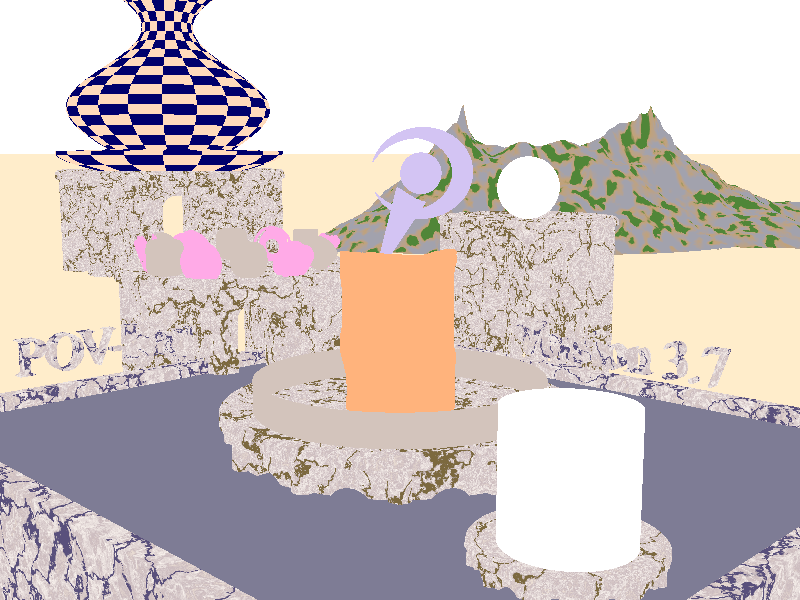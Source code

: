 // This work is licensed under the POV-Ray v3.7 distribution license.
// To view a copy of this license, visit http://www.povray.org/licences/v3.7/.
//
// The following exception is granted to the above license terms:
// Permission is granted for this file and the output from it to be
// freely redistributed in an unmodified form for the purpose of
// generating and maintaining POV-Ray benchmarks.  Derivative works
// are permitted provided that they have a clearly different filename
// and do not claim to be the standard benchmark file.
//
// ==================================================================
//
// Persistence Of Vision Ray Tracer Scene Description File
//
// File:            benchmark.pov
// Benchmark Vers:  2.02 Scene File Version
// Desc:            POV-Ray benchmark scene
// Date:            October/November 2001 (initial release)
//
// Assembled by Christoph Hormann
// Contributions by:
//    - Ingo Janssen
//    - Mick Hazelgrove
//
// ==================================================================
//
//    Standard POV-Ray benchmark version 2.02 Scene File Version
//
// This is the official POV-Ray benchmark scene.  It is designed
// to test a variety of POV-Ray features and should render in a
// reasonable amount of time on current machines.  Note that the
// radiosity feature is still experimental and not very suitable for
// comparing results of different versions, therefore it is turned
// off by default.
//
// Please log all changes made to this file below.
//
// Also, please make sure the distribution copy of this file
// (`distribution/scenes/advanced/benchmark/benchmark.pov`) remains in
// sync with the inbuilt copy (`source/backend/control/benchmark_pov.cpp`)
// and the version number in `source/backend/control/benchmark.cpp`.
//
// Note that only results generated with the above options and the
// unchanged scene file are allowed to be published as 'official
// POV-Ray benchmark results'.  Feel free to do additional tests, but
// make sure the differences are made clear when publishing them.
//
// When publishing results, be sure to quote the exact version of the
// benchmark scene used (2.02 Scene File Version), and the exact
// version of POV-Ray.
//
// ==================================================================
//
// Change history
// --------------
//
// Nov. 2001   Initial release (version 3.5.0)
// Jan. 2002   using 'max()' instead of '&' in isosurface
// Apr. 2002   changed max_gradient of isosurface (new ver is 1.01)
// Jun. 2002   added photons pass_through to clouds (new ver is 1.02)
// Dec. 2010   made ready for v3.7 release (new ver is 2.00)
// Dec. 2010   last minute changes re: assumed_gamma (kept version the same)
// Oct. 2012   allow to run without installation (same ver : 2.00)
// Jan. 2013   change version to 2.01 to differentiate from beta.
// Feb  2013   Updated for v3.7
// Nov. 2017   Re-synced distribution copy with built-in copy (new ver is 2.02)
//
// ==================================================================
//
// Suggested command line options if not using an INI file:
//
// -w512 -h512 +a0.3 +v -d -f -x
//
// The following INI options are used when the 'Run Benchmark' command
// is chosen on versions of POV-Ray that support the built-in version.
//
// All_Console=On
// All_File=
// Antialias_Depth=3
// Antialias=On
// Antialias_Gamma=2.5
// Antialias_Threshold=0.3
// Bits_Per_Color=8
// Bounding=On
// Bounding_Method=1
// Bounding_Threshold=3
// Clock=0
// Continue_Trace=Off
// Clockless_Animation=off
// Cyclic_Animation=Off
// Debug_Console=On
// Display=Off
// Display_Gamma=2.2
// Dither=off
// End_Column=1
// End_Row=1
// Fatal_Console=On
// Fatal_Error_Command=
// Fatal_Error_Return=I
// Field_Render=Off
// Final_Clock=1
// Final_Frame=1
// Grayscale_Output=off
// Height=512
// High_Reproducibility=off
// Initial_Clock=0
// Initial_Frame=1
// Include_Header=
// Input_File_Name=benchmark.pov
// Jitter_Amount=0.3
// Jitter=On
// Light_Buffer=On
// Odd_Field=Off
// Output_Alpha=Off
// Output_File_Name=
// Output_File_Type=n
// Output_To_File=Off
// Palette=3
// Pause_When_Done=Off
// Post_Frame_Command=
// Post_Frame_Return=I
// Post_Scene_Command=
// Post_Scene_Return=I
// Preview_End_Size=1
// Preview_Start_Size=1
// Pre_Frame_Command=
// Pre_Frame_Return=I
// Pre_Scene_Command=
// Pre_Scene_Return=I
// Quality=9
// Radiosity_From_File=off
// Radiosity_To_File=off
// Radiosity_Vain_Pretrace=on
// Real_Time_Raytracing=off
// Remove_Bounds=On
// Render_Block_Size=16
// Render_Block_Step=0
// Render_Console=On
// Render_Pattern=0
// Sampling_Method=1
// Split_Unions=Off
// Start_Column=0
// Start_Row=0
// Statistic_Console=On
// Subset_End_Frame=1
// Subset_Start_Frame=1
// Test_Abort_Count=0
// Test_Abort=Off
// User_Abort_Command=
// User_Abort_Return=I
// Verbose=On
// Version=3.7
// Warning_Console=On
// Width=512
//
// ==================================================================

#version 3.7;

#default { texture { finish { ambient 0 diffuse 1 }}}

#declare use_radiosity = false;

#declare use_photons = true;
#declare use_area_light = true;

#declare show_clouds = true;
#declare show_objects = true;

#declare Rad = 50000;

global_settings {
   assumed_gamma 1.0
   max_trace_level 12

   #if (use_radiosity=true)

      radiosity {
         pretrace_start 0.08
         pretrace_end 0.01
         count 80

         nearest_count 5
         error_bound 0.5
         recursion_limit 1

         low_error_factor .5
         gray_threshold 0.0
         minimum_reuse 0.015
         brightness 0.7

         adc_bailout 0.01/2

         normal on
      }

   #end

   #if (use_photons=true)
      photons { spacing 0.007 }
   #end

}

#if (use_radiosity=false)
   #default {finish {ambient 0.02}}
#else
   #default {finish {ambient 0.00}}
#end

//====================================================================================

// This scene uses a non-standard camera set-up. 
// (See CAMERA in the included documentation for details.) 
// If you are new to POV-Ray, you might want to try a different demo scene.
camera {
   location  <3.2, 3.2, 1.8>
   direction y
   sky       z
   up        z
   right     -x*(image_width/image_height) // keep propotions with any aspect ratio
   look_at   <-1, -1, 0.9>
   angle     45
}

light_source {
   <-0.7, 0.83, 0.24>*150000
   color rgb <3.43,2.87,1.95>
   #if (use_area_light=true)
      area_light 4000*x 4000*y  4,4
      jitter
      orient
      circular
   #end

   media_attenuation on
   media_interaction on

   photons {
      reflection on
      refraction on
   }
}

#if (use_radiosity=false)
   light_source {
      <0.9, -0.6, 0.5>*150000
      color rgb 0.35

      shadowless
   }
#end

fog{
   fog_type 2
   fog_alt 1.5
   fog_offset 0
   color rgbt <0.75, 0.80, 0.86, 0.2>
   distance 400
   up z
}


//====================================================================================

// Copied from functions.inc for Oct 2012
#declare f_ridged_mf = function { internal(59) }
// Parameters: x, y, z
   // Six extra parameters required:
   // 1. H 
   // 2. Lacunarity 
   // 3. octaves
   // 4. offset 
   // 5. Gain 
   // 6. noise

#declare RMF = function{ f_ridged_mf(x, y, z, 0.07, 2.2,  7, 0.6, 0.9, 1)}

#declare M_Watx4 =
material {
   texture {
      pigment { color rgbt <0.21, 0.20, 0.3, 0.96> }
      finish {
         diffuse 0.0
         ambient 0.0

         reflection {
            0.1, 0.95
            fresnel on
            exponent 0.8
         }

         conserve_energy

         specular 0.1
         roughness 0.007
         metallic
      }
      normal{
         function { RMF(x, y, z) } 0.2
         scale 0.07
      }
   }
   interior {
      ior 1.31
      fade_distance 0.8
      fade_power 1001.0
      fade_color <0.02, 0.20, 0.06>
   }
}

box {              // --- Water ---
   <-1.95,  -1.65, 0.42>, < 1.95,  1.65, -5.5>

   material { M_Watx4 }
   hollow on

   photons { collect off }
}

#declare fn_RMF = function{ f_ridged_mf(x, y, z, 0.1, 3.1, 8 ,0.7, 0.8, 2) }


plane {            // --- floor ---
   z, -0.3

   texture {
      pigment { color rgb <1.0, 0.85, 0.6> }
      finish {
         diffuse 0.7
         specular 0.1
      }
      normal {
         function { fn_RMF(x, y, z) } 0.3
         scale 8
      }
   }

   clipped_by {
      box { <-1.95,  -1.65, 1>, < 1.95,  1.65, -1> inverse }
   }

   photons { collect off }
}


isosurface {
   function {
      z - fn_RMF(x, y, z)*0.07
   }

   max_gradient 1.3

   contained_by { box { <-15, -15, 0.0>, <15, 15, 0.2> } }

   texture {
      pigment { color rgb <1.0, 0.85, 0.6> }
      finish {
         diffuse 0.7
         specular 0.1
      }
   }

   scale 8
   translate -0.16*z

   clipped_by {
      box { <-1.95,  -1.65, 1>, < 1.95,  1.65, -1> inverse }
   }

   photons { collect off }
}


// ====================================================================================



sphere {           // --- Sky ---
   <0, 0, 0>, 1
   texture {
      pigment {
         gradient z
         pigment_map {
            [0.00 color rgb <0.6667, 0.7255, 0.7725>]
            [0.19
               spherical
               color_map {
                  [0.08 color rgb <0.33, 0.37, 0.90> ]
                  [0.14 color rgb <0.3210, 0.53, 0.9259> ]
                  [0.26 color rgb <0.3610, 0.57, 0.9259> ]
                  [0.50 color rgb < 0.880, 0.935, 0.976 > ]
               }
               scale 1.8
               translate <-0.7, 0.7, 0.24>
            ]
         }
      }
      finish {
         diffuse 0
         ambient 1
      }
   }
   scale Rad*<20, 20, 4>
   translate -2*z
   no_shadow
   hollow on

   photons { collect off pass_through }
}

#if (show_clouds)

// from mick

difference {
   sphere { 0,Rad}
   sphere {0,Rad-15000}
   material{
      texture{
         pigment{ rgbf 1 }
         finish {
            ambient 0
            diffuse 0
         }
      }
      interior{
         media{
            scattering {2,<.013,.012,.008>/1.3 extinction 1/1.3 }
            method 3
            samples 7,7
            intervals 1

            density { // one
               wrinkles
               ramp_wave

               noise_generator 1

               color_map {
                  [0 rgb 0]
                  [0.5 rgb 0]
                  [0.7 rgb 0.275]
                  [1 rgb 0.475]
               } // color_map

               scale <10000,9000,5000>/3
               rotate z*29
               translate <1000,0,Rad-30000>
            } // density

            density { // two
               marble
               warp { turbulence 1.65 octaves 7 }
               noise_generator 1

               color_map {
                  [0 rgb 0]
                  [0.4 rgb 0]
                  [0.85 rgb 0.25]
                  [1 rgb 0.5]
               } // color_map

               scale <10000,7500,5000>*5
               rotate z*-25
               translate <0,0,Rad-30000>
            } // density

         } // media
      } // interior
   } // material
   hollow

   rotate z*70
   rotate y*15
   translate <0,0,32000-Rad>
   rotate -102*z

   scale <1,1,0.4>

   photons { collect off pass_through }

} // difference

#end

// ====================================================================================


#declare Metal_Texture =
texture {
   pigment { color rgb <0.65, 0.55, 0.5> }
   finish {
      ambient 0.0
      diffuse 0.15
      specular 0.3
      metallic
      roughness 0.01
      reflection {
         0.8
         metallic
      }
   }
}

#declare Stone_Tex =
texture {
   pigment {
      crackle
      pigment_map {
         [0.03
            bozo
            color_map {
               [0 color rgb <0.2, 0.14, 0.05>]
               [1 color rgb <0.2, 0.14, 0.05>]
            }
            warp { turbulence 0.6 }
         ]
         [0.055
            granite
            color_map {
               [0.0 color rgb <1, 0.95, 0.9>]
               [0.5 color rgb <0.6, 0.5, 0.52>]
               [1.0 color rgb <0.9, 0.8, 0.7>]
            }
            warp { turbulence 0.4 lambda 2.4 octaves 8 }
            scale 0.5
         ]
      }

      warp { turbulence 0.72 lambda 2.25 omega 0.53 octaves 9}

      scale 0.3
   }
   finish {
      diffuse 0.55
      specular 0.1
   }
   normal {
      granite 0.15
      scale 0.06
   }
}

#declare Stone_Tex2 =
texture {
   pigment {
      crackle
      pigment_map {
         [0.03
            bozo
            color_map {
               [0 color rgb <0.1, 0.08, 0.2>]
               [1 color rgb <0.1, 0.08, 0.2>]
            }
            warp { turbulence 0.6 }
         ]
         [0.055
            granite
            color_map {
               [0.0 color rgb <1, 0.95, 0.9>]
               [0.5 color rgb <0.6, 0.5, 0.52>]
               [1.0 color rgb <0.9, 0.8, 0.7>]
            }
            warp { turbulence 0.4 lambda 2.4 octaves 8 }
            scale 1.2
         ]
      }

      warp { turbulence 0.55 lambda 2.25 omega 0.53 octaves 9 }

      scale 0.24
   }
   finish {
      diffuse 0.55
      specular 0.1
   }
   normal {
      granite 0.15
      scale 0.06
   }
}

#declare Stone_Tex3 =
texture {
   pigment {
      agate
      pigment_map {
         [0.3
            crackle
            color_map {
               [0.1 color rgb <0.3, 0.28, 0.4>]
               [0.2 color rgb <0.8, 0.7, 0.4>]
            }
            warp { turbulence 0.5 lambda 2.2 omega 0.52 octaves 8 }
            scale 0.3
         ]
         [0.5
            granite
            color_map {
               [0.0 color rgb <1, 0.95, 0.9>]
               [0.5 color rgb <0.3, 0.6, 0.52>]
               [1.0 color rgb <0.3, 0.8, 0.7>]
            }
            warp { turbulence 0.4 lambda 2.4 octaves 8 }
         ]
      }

      warp { turbulence 0.55 }

      scale 0.24
   }
   finish {
      diffuse 0.55
      specular 0.1
   }
   normal {
      granite 0.15
      scale 0.06
   }
}

#declare Mat_Glass =
material {
   texture {
      pigment { color rgbt 1 }
      finish {
         diffuse 0
         ambient 0
         specular 0.6
         metallic 0.5
         roughness 0.005

         reflection {
            0.05, 0.95
            fresnel on
         }

         conserve_energy
      }
   }
   interior {
      ior 1.5
      fade_distance 0.12
      fade_power 1001
      fade_color <0.6, 0.5, 0.7>
   }
}


#declare Socket =
union {
   difference {
      cylinder { -5*z, -0.04*z, 0.8 }
      cylinder { -6*z, 0, 0.3 }

      #declare Cnt = 0;

      #while (Cnt<360)

         merge {
            cylinder { < 0.0,  0.0, -0.24>, < 1.0,  0.0, -0.24>, 0.1 }
            box { < 0.0,  -0.1, -0.24>, < 1.0,  0.1, -6> }

            rotate Cnt*z
         }

         #declare Cnt = Cnt+30;
      #end
   }

   #declare Cnt = 0;

   #while (Cnt<360)

      union {
         cylinder { < 0.8,  0.0, -0.04>, < 0.8,  0.0, -5>, 0.05 }
         cylinder { < 0.8,  0.0, -0.04>, < 0.8,  0.0, -0.01>, 0.07 }

         rotate 15*z
         rotate Cnt*z
      }

      #declare Cnt = Cnt+30;
   #end

   cylinder { -0.04*z, 0, 0.86 }
   torus {
      0.83, 0.03
      rotate 90*x
   }
}

#declare Pos1 = < 0.0,  0.0, 0.6>;
#declare Pos2 = <-2.4, -0.8, 1.0>;
#declare Pos3 = <-1.4, -2.8, 1.3>;
#declare Pos4 = < 1.4,  0.6, 0.5>;

#declare Pos5 = <-10, -5, 1.5>;

object { Socket translate Pos1 texture { Stone_Tex } }

object { Socket translate Pos2 texture { Stone_Tex } }

object { Socket scale 0.8 translate Pos3 texture { Stone_Tex } }

object { Socket scale 0.4 translate Pos4 texture { Stone_Tex } }

object { Socket scale 2 translate Pos5 texture { Stone_Tex } }

difference {
   box { <-2.0,  -1.7, 0.5>, < 2.0,  1.7, -6> }
   box { <-1.9,  -1.6, 1.0>, < 1.9,  1.6, -5> }

   texture {
      Stone_Tex2
   }
}

#if (show_objects)

#declare POV_Text =
text {
   internal 1 // ttf "timrom.ttf"
   "POV-Ray"
   0.25,0
   scale 0.3
   rotate 90*x
   rotate -90*z
}

#declare Version_Text =
text {
   internal 1 // ttf "timrom.ttf"
   "Version 3.7"
   0.25,0
   scale 0.3
   rotate 90*x
   rotate -90*z
}

object {
   POV_Text
   translate <-1.97,  0.995, 0.575>
   texture { Stone_Tex2 }
}

object {
   Version_Text
   rotate 90*z
   translate <-0.5, -1.5, 0.575>
   texture { Stone_Tex2 }
}

#end


height_field {

   function 300,300 {
      pigment {
         function { 1-(min(pow(x*x + y*y, 0.25), 1) -0.0001) }

         color_map {
            [0.0 rgb 0.0]
            [1.0 rgb 1.0]
         }

         translate <0.5,0.5,0>

         scale 0.45

         warp { turbulence 0.455 }

         scale 3
         warp { turbulence 0.2 lambda 2.2 octaves 8 }
         scale 1/3

      }
   }

   water_level 0.02

   rotate 90*x

   rotate 43*z

   scale <5, 5, 1.3>
   scale 2.6

   texture {
      pigment {
         bozo
         color_map {
            [0.40 color rgb <0.6, 0.6, 0.7>*0.6]
            [0.58 color rgb <0.9, 0.6, 0.3>*0.6]
            [0.62 color rgb <0.2, 0.6, 0.1>*0.4]
         }
         warp { turbulence 0.4 }
         scale <0.2, 0.2, 3>
      }
      finish {
         diffuse 0.6
         specular 0.2
      }
   }

   translate <-18, -13, -0.4>
}


#if (show_objects)

// ---------- Pos1 ----------

difference {
   cylinder { -0.0*z, 0.15*z, 0.7 }
   cylinder { -0.1*z, 0.25*z, 0.68 }

   texture { Metal_Texture }

   translate 0.6*z

   photons { target reflection on }
}

#declare fn_pigm =
function {
   pigment {
      bozo
      poly_wave 2
      color_map {
         [0 rgb 0][1 rgb 1]
      }
      warp {  turbulence 0.4 lambda 2.3 omega 0.52 }

      scale 0.2
   }
}


isosurface {
   function {
      (max(sqrt(x*x + y*y)-0.25, z-0.7))

      - fn_pigm(x, y, z).gray*0.07

   }

   max_gradient 2.4

   contained_by { box { <-0.35, -0.35, 0.0>, <0.35, 0.35, 0.8> } }

   texture {
      pigment { color rgb <1, 0.45, 0.2> }
      finish {
         diffuse 0.6
         specular 0.2
      }
   }

   translate Pos1
}

// Copied from logo.inc for Oct 2012
// The original version is made of various objects.
#declare Povray_Logo =
merge {
   sphere {2*y, 1}
   difference {
      cone {2*y, 1, -4*y, 0}
      sphere {2*y, 1.4 scale <1,1,2>}
   }
   difference {
      sphere {0, 1 scale <2.6, 2.2, 1>}
      sphere {0, 1 scale <2.3, 1.8, 2> translate <-0.35, 0, 0>}
      rotate z*30 translate 2*y
   }
   rotate <0, 0, -25>
   translate <-0.5,-0.35,0>
   scale 1/4
}


object {
   Povray_Logo

   rotate 90*x
   scale 0.4
   translate -0.2*y

   texture {
      pigment { color rgb <0.65, 0.55, 0.9> }
      finish {
         ambient 0.0
         diffuse 0.15
         specular 0.3
         metallic
         roughness 0.01
         reflection {
            0.8
            metallic
         }
      }
      normal {
         bumps 0.3
         scale 0.3
      }
   }

   rotate -25*z

   translate 0.96*z

   translate Pos1
}

#end

#if (show_objects)

// ---------- Pos2 ----------

#declare rd = seed(45);

union {

   #declare Cnt = 0;

   #while (Cnt<360)

      superellipsoid {
         <rand(rd)*2, rand(rd)*2>
         texture { Metal_Texture }
         scale 0.12
         translate <0.6, 0.0, 0.12>
         rotate (Cnt+30)*z
      }

      julia_fractal {
         < rand(rd), rand(rd)*0.6, -0.54, 0.2 >
         quaternion
         max_iteration 7
         precision 500
         scale 0.12
         translate <0.6, 0.0, 0.1>
         rotate Cnt*z

         texture {
            pigment { color rgb <1, 0.4, 0.8> }
            finish {
               ambient 0
               diffuse 0.6
               specular 0.2
               reflection 0.2
            }
         }
      }

      #declare Cnt = Cnt+60;
   #end

   translate Pos2
}

#end

#if (show_objects)

// ---------- Pos3 ----------

sphere {
   0, 0.24

   translate 0.24*z

   material { Mat_Glass }

   photons { target reflection on refraction on }

   translate Pos3
}

#end

#if (show_objects)


// ---------- Pos4 ----------


// from ingo

#declare Letter =
text {
   internal 1 // ttf "timrom.ttf"
   "X"
   1,0
   scale <1/0.7,1/0.66,1>
   translate <0,0,-0.5>
}

#declare xPigm =
function {
   pigment {
      object {
         Letter
         pigment {rgb 1}
         pigment {rgb 0}
      }
      warp {repeat x}
      warp {repeat y}
      scale 1.00002
      translate < 0.000001,-0.00001, 0>
   }
}

#declare XsinPigm =
function {
   pigment {
      function {xPigm(sin(x),pow(sin(y),2),z).gray}
   }
}

#declare Fn_Obj =
difference {
   cylinder {
      -2*y, 2*y, 2
      pigment {
         function{XsinPigm(x,y,z).gray}
         warp {planar}
         scale <0.5/pi, 1, 1>*0.5
         warp {
            cylindrical
            orientation z
            dist_exp 1
         }
         colour_map {
            [0, rgb 1]
            [1, rgbf 1]
         }
      }
      finish {
        diffuse 0.6
        specular 0.4
      }
   }
   cylinder {
      -1.9*y, 2.1*y, 1.9
      pigment {rgbf 1}
      finish {
        diffuse 0.6
        specular 0.4
      }
   }

   translate 1.96*y
   rotate 90*x
   scale 0.12
}

object {
   Fn_Obj
   translate Pos4
}

#end


#if (show_objects)


// ---------- Pos5 ----------


// from ingo

#macro BuildWriteMesh2(VecArr, NormArr, UVArr, U, V)

   #debug concat("\n\n Building mesh2: \n   - vertex_vectors\n")
   #local NumVertices = dimension_size(VecArr,1);
   mesh2 {
      vertex_vectors {
         NumVertices
         #local I = 0;
         #while (I<NumVertices)
            VecArr[I]
            #local I = I+1;
         #end
      }

      #debug concat("   - normal_vectors\n")
      #local NumVertices = dimension_size(NormArr,1);
      normal_vectors {
         NumVertices
         #local I = 0;
         #while (I<NumVertices)
            NormArr[I]
            #local I = I+1;
         #end
      }

      #debug concat("   - uv_vectors\n")
      #local NumVertices = dimension_size(NormArr,1);
      uv_vectors {
         NumVertices
         #local I = 0;
         #while (I<NumVertices)
            UVArr[I]
            #local I = I+1;
         #end
      }

      #debug concat("   - face_indices\n")
      #declare NumFaces = U*V*2;
      face_indices {
         NumFaces
         #local I = 0;
         #local H = 0;
         #while (I<V)
            #local J = 0;
            #while (J<U)
               #local Ind = (I*U)+I+J;
               <Ind, Ind+1, Ind+U+2>, <Ind, Ind+U+1, Ind+U+2>
               #local J = J+1;
               #local H = H+1;
            #end
            #local I = I+1;
         #end
      }
   }
#end

#macro FnA(X)
   #if (X<0.13)
      0.5+sin(X*14)*0.4
   #else
      0.5+sin((X-0.13)*7.2)*0.3
   #end
#end


// Build a two-dimensional array with vectors and normals retrieved from a function macro
// ResSpl: the amount of vectors to get from the macro
// based on ingo's code for splines

#macro L_GetVN(ResSpl)
   #local I = 0;
   #local A = array[ResSpl+1][2]
   #while (I<=ResSpl)
      #local P0 = 0+<FnA(I/ResSpl), I/ResSpl, 0>;
      #if (P0.x=0 & P0.z=0)
         #local P0 = <1e-25,P0.y,1e-25>;
      #end
      #if (I=0)
         #local P1 = 0+<FnA(((I-0.5)/ResSpl)), I/ResSpl, 0>;
         #local P2 = 0+<FnA(((I+0.5)/ResSpl)), I/ResSpl, 0>;
      #else
         #local P1 = P2;
         #local P2 = 0+<FnA(((I+0.5)/ResSpl)), I/ResSpl, 0>;
      #end
      #local P3 = vrotate(P0,<0,1,0>);
      #local P4 = vrotate(P0,<0,-1,0>);
      #local B1 = P4-P0;
      #local B2 = P2-P0;
      #local B3 = P3-P0;
      #local B4 = P1-P0;
      #local N1 = vcross(B1,B2);
      #local N2 = vcross(B2,B3);
      #local N3 = vcross(B3,B4);
      #local N4 = vcross(B4,B1);
      #local N = vnormalize((N1+N2+N3+N4)*-1);
      #local A[I][0] = P0;
      #local A[I][1] = N;
      #local I = I+1;
   #end
   A
#end

#macro FnLathe (Rot, ResRot, ResSpl)
   #declare VNArr = L_GetVN (ResSpl)
   #local VecArr = array[(ResRot+1)*(ResSpl+1)]
   #local NormArr = array[(ResRot+1)*(ResSpl+1)]
   #local UVArr = array[(ResRot+1)*(ResSpl+1)]
   #local R = Rot/ResRot;
   #local Dim = dimension_size(VNArr,1);
   #local Count = 0;
   #local I = 0;
   #while (I<=ResRot)
      #local J = 0;
      #while (J<Dim)
         #local VecArr[Count] = vrotate(VNArr[J][0],<0,R*I,0>);
         #local NormArr[Count] = vrotate(VNArr[J][1],<0,R*I,0>);
         #local UVArr[Count] = <I/ResRot,J/(Dim-1)>;
         #local J = J+1;
         #local Count = Count+1;
      #end
      #local I = I+1;
   #end
   BuildWriteMesh2(VecArr, NormArr, UVArr, ResSpl, ResRot)
#end


#declare MSH = FnLathe(360, 100, 100)

#declare Obj_Msh =
object {
   MSH

   uv_mapping

   texture {
      pigment{
         checker
         color rgb <1.0, 0.7, 0.5>,
         color rgb <0, 0, 0.15>

         scale 0.05
      }
      finish {
         diffuse 0.7
         specular 0.3
      }
   }

   rotate 90*x
   scale <1.9, 1.9, 2.8>


   translate Pos5
}


object { Obj_Msh }


#end
